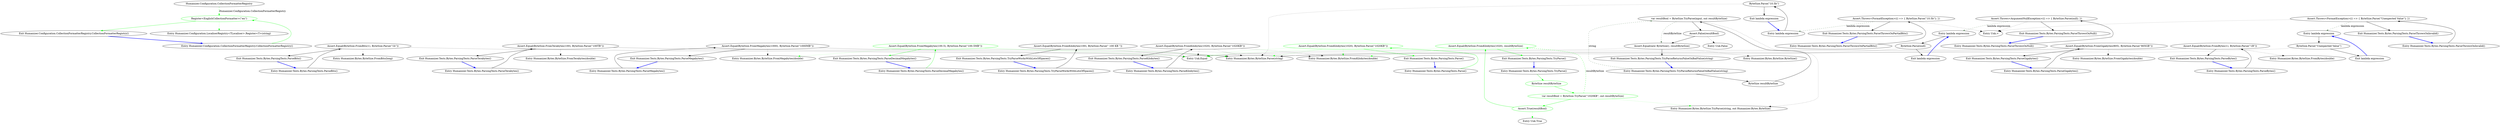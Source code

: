 digraph  {
d1 [label="Register<EnglishCollectionFormatter>(''en'')", span="9-9", cluster="Humanizer.Configuration.CollectionFormatterRegistry.CollectionFormatterRegistry()", color=green, community=0];
d4 [label="Humanizer.Configuration.CollectionFormatterRegistry", span=""];
d0 [label="Entry Humanizer.Configuration.CollectionFormatterRegistry.CollectionFormatterRegistry()", span="6-6", cluster="Humanizer.Configuration.CollectionFormatterRegistry.CollectionFormatterRegistry()"];
d2 [label="Exit Humanizer.Configuration.CollectionFormatterRegistry.CollectionFormatterRegistry()", span="6-6", cluster="Humanizer.Configuration.CollectionFormatterRegistry.CollectionFormatterRegistry()"];
d3 [label="Entry Humanizer.Configuration.LocaliserRegistry<TLocaliser>.Register<T>(string)", span="45-45", cluster="Humanizer.Configuration.LocaliserRegistry<TLocaliser>.Register<T>(string)"];
m3_51 [label="Entry Humanizer.Bytes.ByteSize.FromBits(long)", span="93-93", cluster="Humanizer.Bytes.ByteSize.FromBits(long)", file="DefaultCollectionFormatter.cs"];
m3_5 [label="Entry Unk.Equal", span="", cluster="Unk.Equal", file="DefaultCollectionFormatter.cs"];
m3_26 [label="Entry Humanizer.Tests.Bytes.ParsingTests.TryParseWorksWithLotsOfSpaces()", span="45-45", cluster="Humanizer.Tests.Bytes.ParsingTests.TryParseWorksWithLotsOfSpaces()", file="DefaultCollectionFormatter.cs"];
m3_27 [label="Assert.Equal(ByteSize.FromKilobytes(100), ByteSize.Parse('' 100 KB ''))", span="47-47", cluster="Humanizer.Tests.Bytes.ParsingTests.TryParseWorksWithLotsOfSpaces()", file="DefaultCollectionFormatter.cs"];
m3_28 [label="Exit Humanizer.Tests.Bytes.ParsingTests.TryParseWorksWithLotsOfSpaces()", span="45-45", cluster="Humanizer.Tests.Bytes.ParsingTests.TryParseWorksWithLotsOfSpaces()", file="DefaultCollectionFormatter.cs"];
m3_12 [label="Entry Humanizer.Bytes.ByteSize.TryParse(string, out Humanizer.Bytes.ByteSize)", span="280-280", cluster="Humanizer.Bytes.ByteSize.TryParse(string, out Humanizer.Bytes.ByteSize)", file="DefaultCollectionFormatter.cs"];
m3_17 [label="Entry Humanizer.Bytes.ByteSize.FromMegabytes(double)", span="108-108", cluster="Humanizer.Bytes.ByteSize.FromMegabytes(double)", file="DefaultCollectionFormatter.cs"];
m3_55 [label="Entry Humanizer.Bytes.ByteSize.FromBytes(double)", span="98-98", cluster="Humanizer.Bytes.ByteSize.FromBytes(double)", file="DefaultCollectionFormatter.cs"];
m3_32 [label="Entry Unk.>", span="", cluster="Unk.>", file="DefaultCollectionFormatter.cs"];
m3_48 [label="Entry Humanizer.Tests.Bytes.ParsingTests.ParseBits()", span="69-69", cluster="Humanizer.Tests.Bytes.ParsingTests.ParseBits()", file="DefaultCollectionFormatter.cs"];
m3_49 [label="Assert.Equal(ByteSize.FromBits(1), ByteSize.Parse(''1b''))", span="71-71", cluster="Humanizer.Tests.Bytes.ParsingTests.ParseBits()", file="DefaultCollectionFormatter.cs"];
m3_50 [label="Exit Humanizer.Tests.Bytes.ParsingTests.ParseBits()", span="69-69", cluster="Humanizer.Tests.Bytes.ParsingTests.ParseBits()", file="DefaultCollectionFormatter.cs"];
m3_18 [label="Entry Humanizer.Tests.Bytes.ParsingTests.TryParseReturnsFalseOnBadValue(string)", span="35-35", cluster="Humanizer.Tests.Bytes.ParsingTests.TryParseReturnsFalseOnBadValue(string)", file="DefaultCollectionFormatter.cs"];
m3_22 [label="Assert.Equal(new ByteSize(), resultByteSize)", span="41-41", cluster="Humanizer.Tests.Bytes.ParsingTests.TryParseReturnsFalseOnBadValue(string)", file="DefaultCollectionFormatter.cs"];
m3_20 [label="var resultBool = ByteSize.TryParse(input, out resultByteSize)", span="38-38", cluster="Humanizer.Tests.Bytes.ParsingTests.TryParseReturnsFalseOnBadValue(string)", file="DefaultCollectionFormatter.cs"];
m3_21 [label="Assert.False(resultBool)", span="40-40", cluster="Humanizer.Tests.Bytes.ParsingTests.TryParseReturnsFalseOnBadValue(string)", file="DefaultCollectionFormatter.cs"];
m3_19 [label="ByteSize resultByteSize", span="37-37", cluster="Humanizer.Tests.Bytes.ParsingTests.TryParseReturnsFalseOnBadValue(string)", file="DefaultCollectionFormatter.cs"];
m3_23 [label="Exit Humanizer.Tests.Bytes.ParsingTests.TryParseReturnsFalseOnBadValue(string)", span="35-35", cluster="Humanizer.Tests.Bytes.ParsingTests.TryParseReturnsFalseOnBadValue(string)", file="DefaultCollectionFormatter.cs"];
m3_24 [label="Entry Unk.False", span="", cluster="Unk.False", file="DefaultCollectionFormatter.cs"];
m3_42 [label="Entry Humanizer.Tests.Bytes.ParsingTests.ParseThrowsOnNull()", span="63-63", cluster="Humanizer.Tests.Bytes.ParsingTests.ParseThrowsOnNull()", file="DefaultCollectionFormatter.cs"];
m3_43 [label="Assert.Throws<ArgumentNullException>(() => { ByteSize.Parse(null); })", span="65-65", cluster="Humanizer.Tests.Bytes.ParsingTests.ParseThrowsOnNull()", file="DefaultCollectionFormatter.cs"];
m3_44 [label="Exit Humanizer.Tests.Bytes.ParsingTests.ParseThrowsOnNull()", span="63-63", cluster="Humanizer.Tests.Bytes.ParsingTests.ParseThrowsOnNull()", file="DefaultCollectionFormatter.cs"];
m3_4 [label="Entry Humanizer.Bytes.ByteSize.Parse(string)", span="354-354", cluster="Humanizer.Bytes.ByteSize.Parse(string)", file="DefaultCollectionFormatter.cs"];
m3_29 [label="Entry Humanizer.Tests.Bytes.ParsingTests.ParseThrowsOnPartialBits()", span="51-51", cluster="Humanizer.Tests.Bytes.ParsingTests.ParseThrowsOnPartialBits()", file="DefaultCollectionFormatter.cs"];
m3_30 [label="Assert.Throws<FormatException>(() => { ByteSize.Parse(''10.5b''); })", span="53-53", cluster="Humanizer.Tests.Bytes.ParsingTests.ParseThrowsOnPartialBits()", file="DefaultCollectionFormatter.cs"];
m3_31 [label="Exit Humanizer.Tests.Bytes.ParsingTests.ParseThrowsOnPartialBits()", span="51-51", cluster="Humanizer.Tests.Bytes.ParsingTests.ParseThrowsOnPartialBits()", file="DefaultCollectionFormatter.cs"];
m3_66 [label="Entry Humanizer.Tests.Bytes.ParsingTests.ParseTerabytes()", span="99-99", cluster="Humanizer.Tests.Bytes.ParsingTests.ParseTerabytes()", file="DefaultCollectionFormatter.cs"];
m3_67 [label="Assert.Equal(ByteSize.FromTerabytes(100), ByteSize.Parse(''100TB''))", span="101-101", cluster="Humanizer.Tests.Bytes.ParsingTests.ParseTerabytes()", file="DefaultCollectionFormatter.cs"];
m3_68 [label="Exit Humanizer.Tests.Bytes.ParsingTests.ParseTerabytes()", span="99-99", cluster="Humanizer.Tests.Bytes.ParsingTests.ParseTerabytes()", file="DefaultCollectionFormatter.cs"];
m3_69 [label="Entry Humanizer.Bytes.ByteSize.FromTerabytes(double)", span="118-118", cluster="Humanizer.Bytes.ByteSize.FromTerabytes(double)", file="DefaultCollectionFormatter.cs"];
m3_36 [label="Entry Humanizer.Tests.Bytes.ParsingTests.ParseThrowsOnInvalid()", span="57-57", cluster="Humanizer.Tests.Bytes.ParsingTests.ParseThrowsOnInvalid()", file="DefaultCollectionFormatter.cs"];
m3_37 [label="Assert.Throws<FormatException>(() => { ByteSize.Parse(''Unexpected Value''); })", span="59-59", cluster="Humanizer.Tests.Bytes.ParsingTests.ParseThrowsOnInvalid()", file="DefaultCollectionFormatter.cs"];
m3_38 [label="Exit Humanizer.Tests.Bytes.ParsingTests.ParseThrowsOnInvalid()", span="57-57", cluster="Humanizer.Tests.Bytes.ParsingTests.ParseThrowsOnInvalid()", file="DefaultCollectionFormatter.cs"];
m3_59 [label="Entry Humanizer.Tests.Bytes.ParsingTests.ParseMegabytes()", span="87-87", cluster="Humanizer.Tests.Bytes.ParsingTests.ParseMegabytes()", file="DefaultCollectionFormatter.cs"];
m3_60 [label="Assert.Equal(ByteSize.FromMegabytes(1000), ByteSize.Parse(''1000MB''))", span="89-89", cluster="Humanizer.Tests.Bytes.ParsingTests.ParseMegabytes()", file="DefaultCollectionFormatter.cs"];
m3_61 [label="Exit Humanizer.Tests.Bytes.ParsingTests.ParseMegabytes()", span="87-87", cluster="Humanizer.Tests.Bytes.ParsingTests.ParseMegabytes()", file="DefaultCollectionFormatter.cs"];
m3_56 [label="Entry Humanizer.Tests.Bytes.ParsingTests.ParseKilobytes()", span="81-81", cluster="Humanizer.Tests.Bytes.ParsingTests.ParseKilobytes()", file="DefaultCollectionFormatter.cs"];
m3_57 [label="Assert.Equal(ByteSize.FromKilobytes(1020), ByteSize.Parse(''1020KB''))", span="83-83", cluster="Humanizer.Tests.Bytes.ParsingTests.ParseKilobytes()", file="DefaultCollectionFormatter.cs"];
m3_58 [label="Exit Humanizer.Tests.Bytes.ParsingTests.ParseKilobytes()", span="81-81", cluster="Humanizer.Tests.Bytes.ParsingTests.ParseKilobytes()", file="DefaultCollectionFormatter.cs"];
m3_65 [label="Entry Humanizer.Bytes.ByteSize.FromGigabytes(double)", span="113-113", cluster="Humanizer.Bytes.ByteSize.FromGigabytes(double)", file="DefaultCollectionFormatter.cs"];
m3_3 [label="Entry Humanizer.Bytes.ByteSize.FromKilobytes(double)", span="103-103", cluster="Humanizer.Bytes.ByteSize.FromKilobytes(double)", file="DefaultCollectionFormatter.cs"];
m3_0 [label="Entry Humanizer.Tests.Bytes.ParsingTests.Parse()", span="10-10", cluster="Humanizer.Tests.Bytes.ParsingTests.Parse()", file="DefaultCollectionFormatter.cs"];
m3_1 [label="Assert.Equal(ByteSize.FromKilobytes(1020), ByteSize.Parse(''1020KB''))", span="12-12", cluster="Humanizer.Tests.Bytes.ParsingTests.Parse()", color=green, community=0, file="DefaultCollectionFormatter.cs"];
m3_2 [label="Exit Humanizer.Tests.Bytes.ParsingTests.Parse()", span="10-10", cluster="Humanizer.Tests.Bytes.ParsingTests.Parse()", file="DefaultCollectionFormatter.cs"];
m3_45 [label="Entry lambda expression", span="65-65", cluster="lambda expression", file="DefaultCollectionFormatter.cs"];
m3_34 [label="ByteSize.Parse(''10.5b'')", span="53-53", cluster="lambda expression", file="DefaultCollectionFormatter.cs"];
m3_40 [label="ByteSize.Parse(''Unexpected Value'')", span="59-59", cluster="lambda expression", file="DefaultCollectionFormatter.cs"];
m3_46 [label="ByteSize.Parse(null)", span="65-65", cluster="lambda expression", file="DefaultCollectionFormatter.cs"];
m3_33 [label="Entry lambda expression", span="53-53", cluster="lambda expression", file="DefaultCollectionFormatter.cs"];
m3_35 [label="Exit lambda expression", span="53-53", cluster="lambda expression", file="DefaultCollectionFormatter.cs"];
m3_39 [label="Entry lambda expression", span="59-59", cluster="lambda expression", file="DefaultCollectionFormatter.cs"];
m3_41 [label="Exit lambda expression", span="59-59", cluster="lambda expression", file="DefaultCollectionFormatter.cs"];
m3_47 [label="Exit lambda expression", span="65-65", cluster="lambda expression", file="DefaultCollectionFormatter.cs"];
m3_62 [label="Entry Humanizer.Tests.Bytes.ParsingTests.ParseGigabytes()", span="93-93", cluster="Humanizer.Tests.Bytes.ParsingTests.ParseGigabytes()", file="DefaultCollectionFormatter.cs"];
m3_63 [label="Assert.Equal(ByteSize.FromGigabytes(805), ByteSize.Parse(''805GB''))", span="95-95", cluster="Humanizer.Tests.Bytes.ParsingTests.ParseGigabytes()", file="DefaultCollectionFormatter.cs"];
m3_64 [label="Exit Humanizer.Tests.Bytes.ParsingTests.ParseGigabytes()", span="93-93", cluster="Humanizer.Tests.Bytes.ParsingTests.ParseGigabytes()", file="DefaultCollectionFormatter.cs"];
m3_13 [label="Entry Unk.True", span="", cluster="Unk.True", file="DefaultCollectionFormatter.cs"];
m3_25 [label="Entry Humanizer.Bytes.ByteSize.ByteSize()", span="8-8", cluster="Humanizer.Bytes.ByteSize.ByteSize()", file="DefaultCollectionFormatter.cs"];
m3_52 [label="Entry Humanizer.Tests.Bytes.ParsingTests.ParseBytes()", span="75-75", cluster="Humanizer.Tests.Bytes.ParsingTests.ParseBytes()", file="DefaultCollectionFormatter.cs"];
m3_53 [label="Assert.Equal(ByteSize.FromBytes(1), ByteSize.Parse(''1B''))", span="77-77", cluster="Humanizer.Tests.Bytes.ParsingTests.ParseBytes()", file="DefaultCollectionFormatter.cs"];
m3_54 [label="Exit Humanizer.Tests.Bytes.ParsingTests.ParseBytes()", span="75-75", cluster="Humanizer.Tests.Bytes.ParsingTests.ParseBytes()", file="DefaultCollectionFormatter.cs"];
m3_6 [label="Entry Humanizer.Tests.Bytes.ParsingTests.TryParse()", span="16-16", cluster="Humanizer.Tests.Bytes.ParsingTests.TryParse()", file="DefaultCollectionFormatter.cs"];
m3_7 [label="ByteSize resultByteSize", span="18-18", cluster="Humanizer.Tests.Bytes.ParsingTests.TryParse()", color=green, community=0, file="DefaultCollectionFormatter.cs"];
m3_8 [label="var resultBool = ByteSize.TryParse(''1020KB'', out resultByteSize)", span="19-19", cluster="Humanizer.Tests.Bytes.ParsingTests.TryParse()", color=green, community=0, file="DefaultCollectionFormatter.cs"];
m3_9 [label="Assert.True(resultBool)", span="21-21", cluster="Humanizer.Tests.Bytes.ParsingTests.TryParse()", color=green, community=0, file="DefaultCollectionFormatter.cs"];
m3_10 [label="Assert.Equal(ByteSize.FromKilobytes(1020), resultByteSize)", span="22-22", cluster="Humanizer.Tests.Bytes.ParsingTests.TryParse()", color=green, community=0, file="DefaultCollectionFormatter.cs"];
m3_11 [label="Exit Humanizer.Tests.Bytes.ParsingTests.TryParse()", span="16-16", cluster="Humanizer.Tests.Bytes.ParsingTests.TryParse()", file="DefaultCollectionFormatter.cs"];
m3_14 [label="Entry Humanizer.Tests.Bytes.ParsingTests.ParseDecimalMegabytes()", span="26-26", cluster="Humanizer.Tests.Bytes.ParsingTests.ParseDecimalMegabytes()", file="DefaultCollectionFormatter.cs"];
m3_15 [label="Assert.Equal(ByteSize.FromMegabytes(100.5), ByteSize.Parse(''100.5MB''))", span="28-28", cluster="Humanizer.Tests.Bytes.ParsingTests.ParseDecimalMegabytes()", color=green, community=0, file="DefaultCollectionFormatter.cs"];
m3_16 [label="Exit Humanizer.Tests.Bytes.ParsingTests.ParseDecimalMegabytes()", span="26-26", cluster="Humanizer.Tests.Bytes.ParsingTests.ParseDecimalMegabytes()", file="DefaultCollectionFormatter.cs"];
d1 -> d2  [key=0, style=solid, color=green];
d1 -> d3  [key=2, style=dotted, color=green];
d4 -> d1  [key=1, style=dashed, color=green, label="Humanizer.Configuration.CollectionFormatterRegistry"];
d0 -> d1  [key=0, style=solid, color=green];
d2 -> d0  [key=0, style=bold, color=blue];
m3_26 -> m3_27  [key=0, style=solid];
m3_27 -> m3_3  [key=2, style=dotted];
m3_27 -> m3_4  [key=2, style=dotted];
m3_27 -> m3_5  [key=2, style=dotted];
m3_27 -> m3_28  [key=0, style=solid];
m3_28 -> m3_26  [key=0, style=bold, color=blue];
m3_48 -> m3_49  [key=0, style=solid];
m3_49 -> m3_4  [key=2, style=dotted];
m3_49 -> m3_5  [key=2, style=dotted];
m3_49 -> m3_50  [key=0, style=solid];
m3_49 -> m3_51  [key=2, style=dotted];
m3_50 -> m3_48  [key=0, style=bold, color=blue];
m3_18 -> m3_20  [key=1, style=dashed, color=darkseagreen4, label=string];
m3_18 -> m3_19  [key=0, style=solid];
m3_22 -> m3_5  [key=2, style=dotted];
m3_22 -> m3_23  [key=0, style=solid];
m3_22 -> m3_25  [key=2, style=dotted];
m3_20 -> m3_12  [key=2, style=dotted];
m3_20 -> m3_22  [key=1, style=dashed, color=darkseagreen4, label=resultByteSize];
m3_20 -> m3_21  [key=0, style=solid];
m3_21 -> m3_22  [key=0, style=solid];
m3_21 -> m3_24  [key=2, style=dotted];
m3_19 -> m3_20  [key=0, style=solid];
m3_23 -> m3_18  [key=0, style=bold, color=blue];
m3_42 -> m3_43  [key=0, style=solid];
m3_43 -> m3_45  [key=1, style=dashed, color=darkseagreen4, label="lambda expression"];
m3_43 -> m3_44  [key=0, style=solid];
m3_43 -> m3_32  [key=2, style=dotted];
m3_44 -> m3_42  [key=0, style=bold, color=blue];
m3_29 -> m3_30  [key=0, style=solid];
m3_30 -> m3_33  [key=1, style=dashed, color=darkseagreen4, label="lambda expression"];
m3_30 -> m3_31  [key=0, style=solid];
m3_30 -> m3_32  [key=2, style=dotted];
m3_31 -> m3_29  [key=0, style=bold, color=blue];
m3_66 -> m3_67  [key=0, style=solid];
m3_67 -> m3_4  [key=2, style=dotted];
m3_67 -> m3_5  [key=2, style=dotted];
m3_67 -> m3_68  [key=0, style=solid];
m3_67 -> m3_69  [key=2, style=dotted];
m3_68 -> m3_66  [key=0, style=bold, color=blue];
m3_36 -> m3_37  [key=0, style=solid];
m3_37 -> m3_39  [key=1, style=dashed, color=darkseagreen4, label="lambda expression"];
m3_37 -> m3_38  [key=0, style=solid];
m3_37 -> m3_32  [key=2, style=dotted];
m3_38 -> m3_36  [key=0, style=bold, color=blue];
m3_59 -> m3_60  [key=0, style=solid];
m3_60 -> m3_4  [key=2, style=dotted];
m3_60 -> m3_5  [key=2, style=dotted];
m3_60 -> m3_17  [key=2, style=dotted];
m3_60 -> m3_61  [key=0, style=solid];
m3_61 -> m3_59  [key=0, style=bold, color=blue];
m3_56 -> m3_57  [key=0, style=solid];
m3_57 -> m3_3  [key=2, style=dotted];
m3_57 -> m3_4  [key=2, style=dotted];
m3_57 -> m3_5  [key=2, style=dotted];
m3_57 -> m3_58  [key=0, style=solid];
m3_58 -> m3_56  [key=0, style=bold, color=blue];
m3_0 -> m3_1  [key=0, style=solid, color=green];
m3_1 -> m3_2  [key=0, style=solid, color=green];
m3_1 -> m3_3  [key=2, style=dotted, color=green];
m3_1 -> m3_4  [key=2, style=dotted, color=green];
m3_1 -> m3_5  [key=2, style=dotted, color=green];
m3_2 -> m3_0  [key=0, style=bold, color=blue];
m3_45 -> m3_46  [key=0, style=solid];
m3_34 -> m3_4  [key=2, style=dotted];
m3_34 -> m3_35  [key=0, style=solid];
m3_40 -> m3_4  [key=2, style=dotted];
m3_40 -> m3_41  [key=0, style=solid];
m3_46 -> m3_4  [key=2, style=dotted];
m3_46 -> m3_47  [key=0, style=solid];
m3_33 -> m3_34  [key=0, style=solid];
m3_35 -> m3_33  [key=0, style=bold, color=blue];
m3_39 -> m3_40  [key=0, style=solid];
m3_41 -> m3_39  [key=0, style=bold, color=blue];
m3_47 -> m3_45  [key=0, style=bold, color=blue];
m3_62 -> m3_63  [key=0, style=solid];
m3_63 -> m3_4  [key=2, style=dotted];
m3_63 -> m3_5  [key=2, style=dotted];
m3_63 -> m3_64  [key=0, style=solid];
m3_63 -> m3_65  [key=2, style=dotted];
m3_64 -> m3_62  [key=0, style=bold, color=blue];
m3_52 -> m3_53  [key=0, style=solid];
m3_53 -> m3_4  [key=2, style=dotted];
m3_53 -> m3_5  [key=2, style=dotted];
m3_53 -> m3_54  [key=0, style=solid];
m3_53 -> m3_55  [key=2, style=dotted];
m3_54 -> m3_52  [key=0, style=bold, color=blue];
m3_6 -> m3_7  [key=0, style=solid, color=green];
m3_7 -> m3_8  [key=0, style=solid, color=green];
m3_8 -> m3_9  [key=0, style=solid, color=green];
m3_8 -> m3_12  [key=2, style=dotted, color=green];
m3_8 -> m3_10  [key=1, style=dashed, color=green, label=resultByteSize];
m3_9 -> m3_10  [key=0, style=solid, color=green];
m3_9 -> m3_13  [key=2, style=dotted, color=green];
m3_10 -> m3_11  [key=0, style=solid, color=green];
m3_10 -> m3_3  [key=2, style=dotted, color=green];
m3_10 -> m3_5  [key=2, style=dotted, color=green];
m3_11 -> m3_6  [key=0, style=bold, color=blue];
m3_14 -> m3_15  [key=0, style=solid, color=green];
m3_15 -> m3_16  [key=0, style=solid, color=green];
m3_15 -> m3_17  [key=2, style=dotted, color=green];
m3_15 -> m3_4  [key=2, style=dotted, color=green];
m3_15 -> m3_5  [key=2, style=dotted, color=green];
m3_16 -> m3_14  [key=0, style=bold, color=blue];
}
